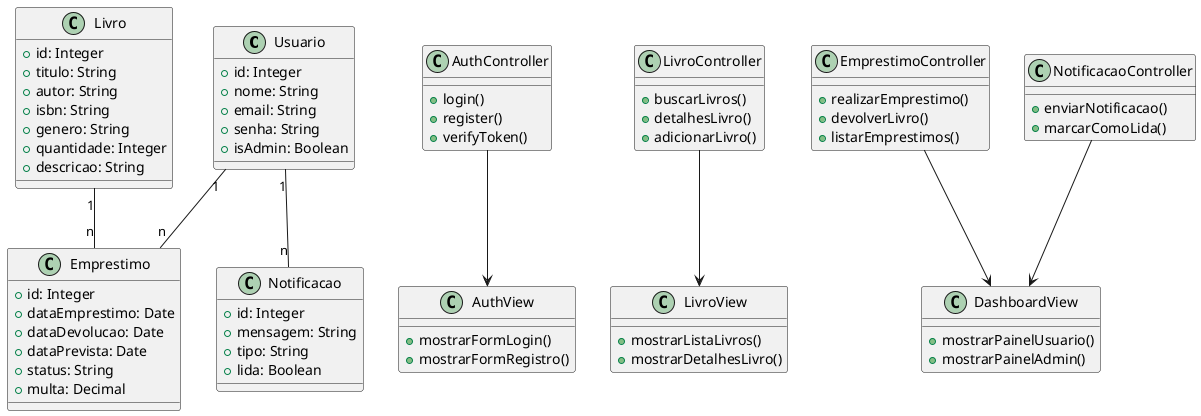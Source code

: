 @startuml BibliotecaVirtualClassDiagram

' Entidades principais
class Usuario {
  + id: Integer
  + nome: String
  + email: String
  + senha: String
  + isAdmin: Boolean
}

class Livro {
  + id: Integer
  + titulo: String
  + autor: String
  + isbn: String
  + genero: String
  + quantidade: Integer
  + descricao: String
}

class Emprestimo {
  + id: Integer
  + dataEmprestimo: Date
  + dataDevolucao: Date
  + dataPrevista: Date
  + status: String
  + multa: Decimal
}

class Notificacao {
  + id: Integer
  + mensagem: String
  + tipo: String
  + lida: Boolean
}

' Relacionamentos
Usuario "1" -- "n" Emprestimo
Livro "1" -- "n" Emprestimo
Usuario "1" -- "n" Notificacao

' Controladores
class AuthController {
  + login()
  + register()
  + verifyToken()
}

class LivroController {
  + buscarLivros()
  + detalhesLivro()
  + adicionarLivro()
}

class EmprestimoController {
  + realizarEmprestimo()
  + devolverLivro()
  + listarEmprestimos()
}

class NotificacaoController {
  + enviarNotificacao()
  + marcarComoLida()
}

' Views
class AuthView {
  + mostrarFormLogin()
  + mostrarFormRegistro()
}

class LivroView {
  + mostrarListaLivros()
  + mostrarDetalhesLivro()
}

class DashboardView {
  + mostrarPainelUsuario()
  + mostrarPainelAdmin()
}

' Relacionamentos MVC
AuthController --> AuthView
LivroController --> LivroView
EmprestimoController --> DashboardView
NotificacaoController --> DashboardView

@enduml
